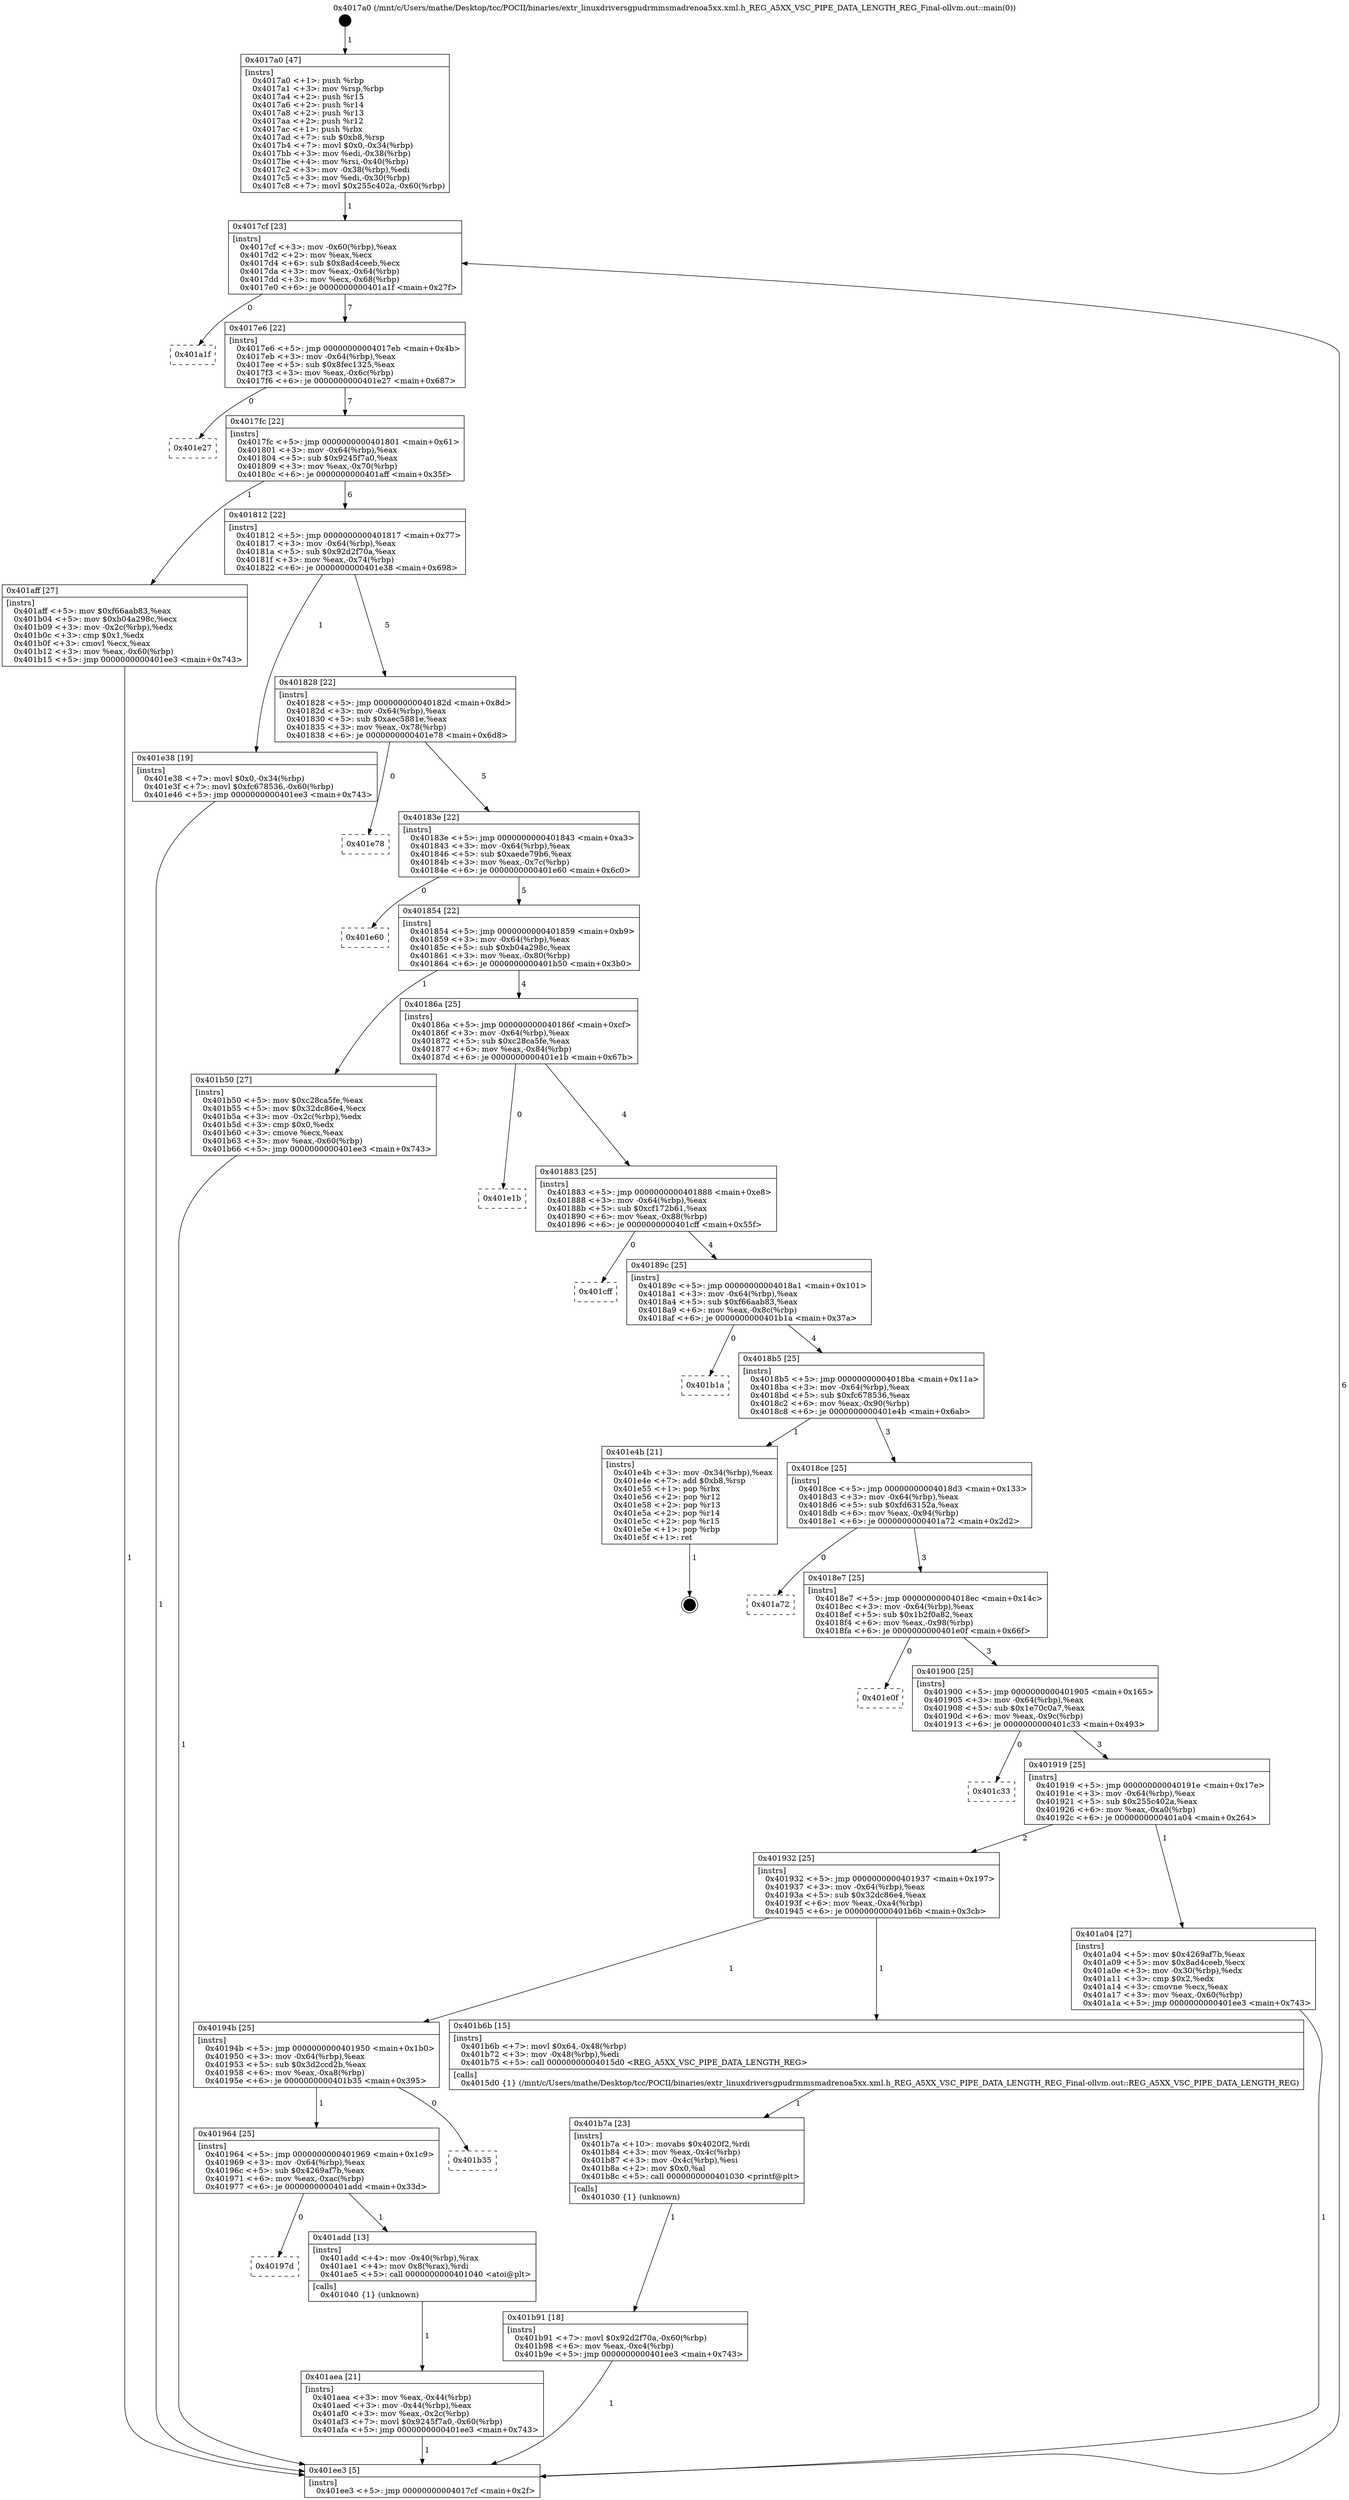 digraph "0x4017a0" {
  label = "0x4017a0 (/mnt/c/Users/mathe/Desktop/tcc/POCII/binaries/extr_linuxdriversgpudrmmsmadrenoa5xx.xml.h_REG_A5XX_VSC_PIPE_DATA_LENGTH_REG_Final-ollvm.out::main(0))"
  labelloc = "t"
  node[shape=record]

  Entry [label="",width=0.3,height=0.3,shape=circle,fillcolor=black,style=filled]
  "0x4017cf" [label="{
     0x4017cf [23]\l
     | [instrs]\l
     &nbsp;&nbsp;0x4017cf \<+3\>: mov -0x60(%rbp),%eax\l
     &nbsp;&nbsp;0x4017d2 \<+2\>: mov %eax,%ecx\l
     &nbsp;&nbsp;0x4017d4 \<+6\>: sub $0x8ad4ceeb,%ecx\l
     &nbsp;&nbsp;0x4017da \<+3\>: mov %eax,-0x64(%rbp)\l
     &nbsp;&nbsp;0x4017dd \<+3\>: mov %ecx,-0x68(%rbp)\l
     &nbsp;&nbsp;0x4017e0 \<+6\>: je 0000000000401a1f \<main+0x27f\>\l
  }"]
  "0x401a1f" [label="{
     0x401a1f\l
  }", style=dashed]
  "0x4017e6" [label="{
     0x4017e6 [22]\l
     | [instrs]\l
     &nbsp;&nbsp;0x4017e6 \<+5\>: jmp 00000000004017eb \<main+0x4b\>\l
     &nbsp;&nbsp;0x4017eb \<+3\>: mov -0x64(%rbp),%eax\l
     &nbsp;&nbsp;0x4017ee \<+5\>: sub $0x8fec1325,%eax\l
     &nbsp;&nbsp;0x4017f3 \<+3\>: mov %eax,-0x6c(%rbp)\l
     &nbsp;&nbsp;0x4017f6 \<+6\>: je 0000000000401e27 \<main+0x687\>\l
  }"]
  Exit [label="",width=0.3,height=0.3,shape=circle,fillcolor=black,style=filled,peripheries=2]
  "0x401e27" [label="{
     0x401e27\l
  }", style=dashed]
  "0x4017fc" [label="{
     0x4017fc [22]\l
     | [instrs]\l
     &nbsp;&nbsp;0x4017fc \<+5\>: jmp 0000000000401801 \<main+0x61\>\l
     &nbsp;&nbsp;0x401801 \<+3\>: mov -0x64(%rbp),%eax\l
     &nbsp;&nbsp;0x401804 \<+5\>: sub $0x9245f7a0,%eax\l
     &nbsp;&nbsp;0x401809 \<+3\>: mov %eax,-0x70(%rbp)\l
     &nbsp;&nbsp;0x40180c \<+6\>: je 0000000000401aff \<main+0x35f\>\l
  }"]
  "0x401b91" [label="{
     0x401b91 [18]\l
     | [instrs]\l
     &nbsp;&nbsp;0x401b91 \<+7\>: movl $0x92d2f70a,-0x60(%rbp)\l
     &nbsp;&nbsp;0x401b98 \<+6\>: mov %eax,-0xc4(%rbp)\l
     &nbsp;&nbsp;0x401b9e \<+5\>: jmp 0000000000401ee3 \<main+0x743\>\l
  }"]
  "0x401aff" [label="{
     0x401aff [27]\l
     | [instrs]\l
     &nbsp;&nbsp;0x401aff \<+5\>: mov $0xf66aab83,%eax\l
     &nbsp;&nbsp;0x401b04 \<+5\>: mov $0xb04a298c,%ecx\l
     &nbsp;&nbsp;0x401b09 \<+3\>: mov -0x2c(%rbp),%edx\l
     &nbsp;&nbsp;0x401b0c \<+3\>: cmp $0x1,%edx\l
     &nbsp;&nbsp;0x401b0f \<+3\>: cmovl %ecx,%eax\l
     &nbsp;&nbsp;0x401b12 \<+3\>: mov %eax,-0x60(%rbp)\l
     &nbsp;&nbsp;0x401b15 \<+5\>: jmp 0000000000401ee3 \<main+0x743\>\l
  }"]
  "0x401812" [label="{
     0x401812 [22]\l
     | [instrs]\l
     &nbsp;&nbsp;0x401812 \<+5\>: jmp 0000000000401817 \<main+0x77\>\l
     &nbsp;&nbsp;0x401817 \<+3\>: mov -0x64(%rbp),%eax\l
     &nbsp;&nbsp;0x40181a \<+5\>: sub $0x92d2f70a,%eax\l
     &nbsp;&nbsp;0x40181f \<+3\>: mov %eax,-0x74(%rbp)\l
     &nbsp;&nbsp;0x401822 \<+6\>: je 0000000000401e38 \<main+0x698\>\l
  }"]
  "0x401b7a" [label="{
     0x401b7a [23]\l
     | [instrs]\l
     &nbsp;&nbsp;0x401b7a \<+10\>: movabs $0x4020f2,%rdi\l
     &nbsp;&nbsp;0x401b84 \<+3\>: mov %eax,-0x4c(%rbp)\l
     &nbsp;&nbsp;0x401b87 \<+3\>: mov -0x4c(%rbp),%esi\l
     &nbsp;&nbsp;0x401b8a \<+2\>: mov $0x0,%al\l
     &nbsp;&nbsp;0x401b8c \<+5\>: call 0000000000401030 \<printf@plt\>\l
     | [calls]\l
     &nbsp;&nbsp;0x401030 \{1\} (unknown)\l
  }"]
  "0x401e38" [label="{
     0x401e38 [19]\l
     | [instrs]\l
     &nbsp;&nbsp;0x401e38 \<+7\>: movl $0x0,-0x34(%rbp)\l
     &nbsp;&nbsp;0x401e3f \<+7\>: movl $0xfc678536,-0x60(%rbp)\l
     &nbsp;&nbsp;0x401e46 \<+5\>: jmp 0000000000401ee3 \<main+0x743\>\l
  }"]
  "0x401828" [label="{
     0x401828 [22]\l
     | [instrs]\l
     &nbsp;&nbsp;0x401828 \<+5\>: jmp 000000000040182d \<main+0x8d\>\l
     &nbsp;&nbsp;0x40182d \<+3\>: mov -0x64(%rbp),%eax\l
     &nbsp;&nbsp;0x401830 \<+5\>: sub $0xaec5881e,%eax\l
     &nbsp;&nbsp;0x401835 \<+3\>: mov %eax,-0x78(%rbp)\l
     &nbsp;&nbsp;0x401838 \<+6\>: je 0000000000401e78 \<main+0x6d8\>\l
  }"]
  "0x401aea" [label="{
     0x401aea [21]\l
     | [instrs]\l
     &nbsp;&nbsp;0x401aea \<+3\>: mov %eax,-0x44(%rbp)\l
     &nbsp;&nbsp;0x401aed \<+3\>: mov -0x44(%rbp),%eax\l
     &nbsp;&nbsp;0x401af0 \<+3\>: mov %eax,-0x2c(%rbp)\l
     &nbsp;&nbsp;0x401af3 \<+7\>: movl $0x9245f7a0,-0x60(%rbp)\l
     &nbsp;&nbsp;0x401afa \<+5\>: jmp 0000000000401ee3 \<main+0x743\>\l
  }"]
  "0x401e78" [label="{
     0x401e78\l
  }", style=dashed]
  "0x40183e" [label="{
     0x40183e [22]\l
     | [instrs]\l
     &nbsp;&nbsp;0x40183e \<+5\>: jmp 0000000000401843 \<main+0xa3\>\l
     &nbsp;&nbsp;0x401843 \<+3\>: mov -0x64(%rbp),%eax\l
     &nbsp;&nbsp;0x401846 \<+5\>: sub $0xaede79b6,%eax\l
     &nbsp;&nbsp;0x40184b \<+3\>: mov %eax,-0x7c(%rbp)\l
     &nbsp;&nbsp;0x40184e \<+6\>: je 0000000000401e60 \<main+0x6c0\>\l
  }"]
  "0x40197d" [label="{
     0x40197d\l
  }", style=dashed]
  "0x401e60" [label="{
     0x401e60\l
  }", style=dashed]
  "0x401854" [label="{
     0x401854 [22]\l
     | [instrs]\l
     &nbsp;&nbsp;0x401854 \<+5\>: jmp 0000000000401859 \<main+0xb9\>\l
     &nbsp;&nbsp;0x401859 \<+3\>: mov -0x64(%rbp),%eax\l
     &nbsp;&nbsp;0x40185c \<+5\>: sub $0xb04a298c,%eax\l
     &nbsp;&nbsp;0x401861 \<+3\>: mov %eax,-0x80(%rbp)\l
     &nbsp;&nbsp;0x401864 \<+6\>: je 0000000000401b50 \<main+0x3b0\>\l
  }"]
  "0x401add" [label="{
     0x401add [13]\l
     | [instrs]\l
     &nbsp;&nbsp;0x401add \<+4\>: mov -0x40(%rbp),%rax\l
     &nbsp;&nbsp;0x401ae1 \<+4\>: mov 0x8(%rax),%rdi\l
     &nbsp;&nbsp;0x401ae5 \<+5\>: call 0000000000401040 \<atoi@plt\>\l
     | [calls]\l
     &nbsp;&nbsp;0x401040 \{1\} (unknown)\l
  }"]
  "0x401b50" [label="{
     0x401b50 [27]\l
     | [instrs]\l
     &nbsp;&nbsp;0x401b50 \<+5\>: mov $0xc28ca5fe,%eax\l
     &nbsp;&nbsp;0x401b55 \<+5\>: mov $0x32dc86e4,%ecx\l
     &nbsp;&nbsp;0x401b5a \<+3\>: mov -0x2c(%rbp),%edx\l
     &nbsp;&nbsp;0x401b5d \<+3\>: cmp $0x0,%edx\l
     &nbsp;&nbsp;0x401b60 \<+3\>: cmove %ecx,%eax\l
     &nbsp;&nbsp;0x401b63 \<+3\>: mov %eax,-0x60(%rbp)\l
     &nbsp;&nbsp;0x401b66 \<+5\>: jmp 0000000000401ee3 \<main+0x743\>\l
  }"]
  "0x40186a" [label="{
     0x40186a [25]\l
     | [instrs]\l
     &nbsp;&nbsp;0x40186a \<+5\>: jmp 000000000040186f \<main+0xcf\>\l
     &nbsp;&nbsp;0x40186f \<+3\>: mov -0x64(%rbp),%eax\l
     &nbsp;&nbsp;0x401872 \<+5\>: sub $0xc28ca5fe,%eax\l
     &nbsp;&nbsp;0x401877 \<+6\>: mov %eax,-0x84(%rbp)\l
     &nbsp;&nbsp;0x40187d \<+6\>: je 0000000000401e1b \<main+0x67b\>\l
  }"]
  "0x401964" [label="{
     0x401964 [25]\l
     | [instrs]\l
     &nbsp;&nbsp;0x401964 \<+5\>: jmp 0000000000401969 \<main+0x1c9\>\l
     &nbsp;&nbsp;0x401969 \<+3\>: mov -0x64(%rbp),%eax\l
     &nbsp;&nbsp;0x40196c \<+5\>: sub $0x4269af7b,%eax\l
     &nbsp;&nbsp;0x401971 \<+6\>: mov %eax,-0xac(%rbp)\l
     &nbsp;&nbsp;0x401977 \<+6\>: je 0000000000401add \<main+0x33d\>\l
  }"]
  "0x401e1b" [label="{
     0x401e1b\l
  }", style=dashed]
  "0x401883" [label="{
     0x401883 [25]\l
     | [instrs]\l
     &nbsp;&nbsp;0x401883 \<+5\>: jmp 0000000000401888 \<main+0xe8\>\l
     &nbsp;&nbsp;0x401888 \<+3\>: mov -0x64(%rbp),%eax\l
     &nbsp;&nbsp;0x40188b \<+5\>: sub $0xcf172b61,%eax\l
     &nbsp;&nbsp;0x401890 \<+6\>: mov %eax,-0x88(%rbp)\l
     &nbsp;&nbsp;0x401896 \<+6\>: je 0000000000401cff \<main+0x55f\>\l
  }"]
  "0x401b35" [label="{
     0x401b35\l
  }", style=dashed]
  "0x401cff" [label="{
     0x401cff\l
  }", style=dashed]
  "0x40189c" [label="{
     0x40189c [25]\l
     | [instrs]\l
     &nbsp;&nbsp;0x40189c \<+5\>: jmp 00000000004018a1 \<main+0x101\>\l
     &nbsp;&nbsp;0x4018a1 \<+3\>: mov -0x64(%rbp),%eax\l
     &nbsp;&nbsp;0x4018a4 \<+5\>: sub $0xf66aab83,%eax\l
     &nbsp;&nbsp;0x4018a9 \<+6\>: mov %eax,-0x8c(%rbp)\l
     &nbsp;&nbsp;0x4018af \<+6\>: je 0000000000401b1a \<main+0x37a\>\l
  }"]
  "0x40194b" [label="{
     0x40194b [25]\l
     | [instrs]\l
     &nbsp;&nbsp;0x40194b \<+5\>: jmp 0000000000401950 \<main+0x1b0\>\l
     &nbsp;&nbsp;0x401950 \<+3\>: mov -0x64(%rbp),%eax\l
     &nbsp;&nbsp;0x401953 \<+5\>: sub $0x3d2ccd2b,%eax\l
     &nbsp;&nbsp;0x401958 \<+6\>: mov %eax,-0xa8(%rbp)\l
     &nbsp;&nbsp;0x40195e \<+6\>: je 0000000000401b35 \<main+0x395\>\l
  }"]
  "0x401b1a" [label="{
     0x401b1a\l
  }", style=dashed]
  "0x4018b5" [label="{
     0x4018b5 [25]\l
     | [instrs]\l
     &nbsp;&nbsp;0x4018b5 \<+5\>: jmp 00000000004018ba \<main+0x11a\>\l
     &nbsp;&nbsp;0x4018ba \<+3\>: mov -0x64(%rbp),%eax\l
     &nbsp;&nbsp;0x4018bd \<+5\>: sub $0xfc678536,%eax\l
     &nbsp;&nbsp;0x4018c2 \<+6\>: mov %eax,-0x90(%rbp)\l
     &nbsp;&nbsp;0x4018c8 \<+6\>: je 0000000000401e4b \<main+0x6ab\>\l
  }"]
  "0x401b6b" [label="{
     0x401b6b [15]\l
     | [instrs]\l
     &nbsp;&nbsp;0x401b6b \<+7\>: movl $0x64,-0x48(%rbp)\l
     &nbsp;&nbsp;0x401b72 \<+3\>: mov -0x48(%rbp),%edi\l
     &nbsp;&nbsp;0x401b75 \<+5\>: call 00000000004015d0 \<REG_A5XX_VSC_PIPE_DATA_LENGTH_REG\>\l
     | [calls]\l
     &nbsp;&nbsp;0x4015d0 \{1\} (/mnt/c/Users/mathe/Desktop/tcc/POCII/binaries/extr_linuxdriversgpudrmmsmadrenoa5xx.xml.h_REG_A5XX_VSC_PIPE_DATA_LENGTH_REG_Final-ollvm.out::REG_A5XX_VSC_PIPE_DATA_LENGTH_REG)\l
  }"]
  "0x401e4b" [label="{
     0x401e4b [21]\l
     | [instrs]\l
     &nbsp;&nbsp;0x401e4b \<+3\>: mov -0x34(%rbp),%eax\l
     &nbsp;&nbsp;0x401e4e \<+7\>: add $0xb8,%rsp\l
     &nbsp;&nbsp;0x401e55 \<+1\>: pop %rbx\l
     &nbsp;&nbsp;0x401e56 \<+2\>: pop %r12\l
     &nbsp;&nbsp;0x401e58 \<+2\>: pop %r13\l
     &nbsp;&nbsp;0x401e5a \<+2\>: pop %r14\l
     &nbsp;&nbsp;0x401e5c \<+2\>: pop %r15\l
     &nbsp;&nbsp;0x401e5e \<+1\>: pop %rbp\l
     &nbsp;&nbsp;0x401e5f \<+1\>: ret\l
  }"]
  "0x4018ce" [label="{
     0x4018ce [25]\l
     | [instrs]\l
     &nbsp;&nbsp;0x4018ce \<+5\>: jmp 00000000004018d3 \<main+0x133\>\l
     &nbsp;&nbsp;0x4018d3 \<+3\>: mov -0x64(%rbp),%eax\l
     &nbsp;&nbsp;0x4018d6 \<+5\>: sub $0xfd63152a,%eax\l
     &nbsp;&nbsp;0x4018db \<+6\>: mov %eax,-0x94(%rbp)\l
     &nbsp;&nbsp;0x4018e1 \<+6\>: je 0000000000401a72 \<main+0x2d2\>\l
  }"]
  "0x4017a0" [label="{
     0x4017a0 [47]\l
     | [instrs]\l
     &nbsp;&nbsp;0x4017a0 \<+1\>: push %rbp\l
     &nbsp;&nbsp;0x4017a1 \<+3\>: mov %rsp,%rbp\l
     &nbsp;&nbsp;0x4017a4 \<+2\>: push %r15\l
     &nbsp;&nbsp;0x4017a6 \<+2\>: push %r14\l
     &nbsp;&nbsp;0x4017a8 \<+2\>: push %r13\l
     &nbsp;&nbsp;0x4017aa \<+2\>: push %r12\l
     &nbsp;&nbsp;0x4017ac \<+1\>: push %rbx\l
     &nbsp;&nbsp;0x4017ad \<+7\>: sub $0xb8,%rsp\l
     &nbsp;&nbsp;0x4017b4 \<+7\>: movl $0x0,-0x34(%rbp)\l
     &nbsp;&nbsp;0x4017bb \<+3\>: mov %edi,-0x38(%rbp)\l
     &nbsp;&nbsp;0x4017be \<+4\>: mov %rsi,-0x40(%rbp)\l
     &nbsp;&nbsp;0x4017c2 \<+3\>: mov -0x38(%rbp),%edi\l
     &nbsp;&nbsp;0x4017c5 \<+3\>: mov %edi,-0x30(%rbp)\l
     &nbsp;&nbsp;0x4017c8 \<+7\>: movl $0x255c402a,-0x60(%rbp)\l
  }"]
  "0x401a72" [label="{
     0x401a72\l
  }", style=dashed]
  "0x4018e7" [label="{
     0x4018e7 [25]\l
     | [instrs]\l
     &nbsp;&nbsp;0x4018e7 \<+5\>: jmp 00000000004018ec \<main+0x14c\>\l
     &nbsp;&nbsp;0x4018ec \<+3\>: mov -0x64(%rbp),%eax\l
     &nbsp;&nbsp;0x4018ef \<+5\>: sub $0x1b2f0a82,%eax\l
     &nbsp;&nbsp;0x4018f4 \<+6\>: mov %eax,-0x98(%rbp)\l
     &nbsp;&nbsp;0x4018fa \<+6\>: je 0000000000401e0f \<main+0x66f\>\l
  }"]
  "0x401ee3" [label="{
     0x401ee3 [5]\l
     | [instrs]\l
     &nbsp;&nbsp;0x401ee3 \<+5\>: jmp 00000000004017cf \<main+0x2f\>\l
  }"]
  "0x401e0f" [label="{
     0x401e0f\l
  }", style=dashed]
  "0x401900" [label="{
     0x401900 [25]\l
     | [instrs]\l
     &nbsp;&nbsp;0x401900 \<+5\>: jmp 0000000000401905 \<main+0x165\>\l
     &nbsp;&nbsp;0x401905 \<+3\>: mov -0x64(%rbp),%eax\l
     &nbsp;&nbsp;0x401908 \<+5\>: sub $0x1e70c0a7,%eax\l
     &nbsp;&nbsp;0x40190d \<+6\>: mov %eax,-0x9c(%rbp)\l
     &nbsp;&nbsp;0x401913 \<+6\>: je 0000000000401c33 \<main+0x493\>\l
  }"]
  "0x401932" [label="{
     0x401932 [25]\l
     | [instrs]\l
     &nbsp;&nbsp;0x401932 \<+5\>: jmp 0000000000401937 \<main+0x197\>\l
     &nbsp;&nbsp;0x401937 \<+3\>: mov -0x64(%rbp),%eax\l
     &nbsp;&nbsp;0x40193a \<+5\>: sub $0x32dc86e4,%eax\l
     &nbsp;&nbsp;0x40193f \<+6\>: mov %eax,-0xa4(%rbp)\l
     &nbsp;&nbsp;0x401945 \<+6\>: je 0000000000401b6b \<main+0x3cb\>\l
  }"]
  "0x401c33" [label="{
     0x401c33\l
  }", style=dashed]
  "0x401919" [label="{
     0x401919 [25]\l
     | [instrs]\l
     &nbsp;&nbsp;0x401919 \<+5\>: jmp 000000000040191e \<main+0x17e\>\l
     &nbsp;&nbsp;0x40191e \<+3\>: mov -0x64(%rbp),%eax\l
     &nbsp;&nbsp;0x401921 \<+5\>: sub $0x255c402a,%eax\l
     &nbsp;&nbsp;0x401926 \<+6\>: mov %eax,-0xa0(%rbp)\l
     &nbsp;&nbsp;0x40192c \<+6\>: je 0000000000401a04 \<main+0x264\>\l
  }"]
  "0x401a04" [label="{
     0x401a04 [27]\l
     | [instrs]\l
     &nbsp;&nbsp;0x401a04 \<+5\>: mov $0x4269af7b,%eax\l
     &nbsp;&nbsp;0x401a09 \<+5\>: mov $0x8ad4ceeb,%ecx\l
     &nbsp;&nbsp;0x401a0e \<+3\>: mov -0x30(%rbp),%edx\l
     &nbsp;&nbsp;0x401a11 \<+3\>: cmp $0x2,%edx\l
     &nbsp;&nbsp;0x401a14 \<+3\>: cmovne %ecx,%eax\l
     &nbsp;&nbsp;0x401a17 \<+3\>: mov %eax,-0x60(%rbp)\l
     &nbsp;&nbsp;0x401a1a \<+5\>: jmp 0000000000401ee3 \<main+0x743\>\l
  }"]
  Entry -> "0x4017a0" [label=" 1"]
  "0x4017cf" -> "0x401a1f" [label=" 0"]
  "0x4017cf" -> "0x4017e6" [label=" 7"]
  "0x401e4b" -> Exit [label=" 1"]
  "0x4017e6" -> "0x401e27" [label=" 0"]
  "0x4017e6" -> "0x4017fc" [label=" 7"]
  "0x401e38" -> "0x401ee3" [label=" 1"]
  "0x4017fc" -> "0x401aff" [label=" 1"]
  "0x4017fc" -> "0x401812" [label=" 6"]
  "0x401b91" -> "0x401ee3" [label=" 1"]
  "0x401812" -> "0x401e38" [label=" 1"]
  "0x401812" -> "0x401828" [label=" 5"]
  "0x401b7a" -> "0x401b91" [label=" 1"]
  "0x401828" -> "0x401e78" [label=" 0"]
  "0x401828" -> "0x40183e" [label=" 5"]
  "0x401b6b" -> "0x401b7a" [label=" 1"]
  "0x40183e" -> "0x401e60" [label=" 0"]
  "0x40183e" -> "0x401854" [label=" 5"]
  "0x401b50" -> "0x401ee3" [label=" 1"]
  "0x401854" -> "0x401b50" [label=" 1"]
  "0x401854" -> "0x40186a" [label=" 4"]
  "0x401aff" -> "0x401ee3" [label=" 1"]
  "0x40186a" -> "0x401e1b" [label=" 0"]
  "0x40186a" -> "0x401883" [label=" 4"]
  "0x401add" -> "0x401aea" [label=" 1"]
  "0x401883" -> "0x401cff" [label=" 0"]
  "0x401883" -> "0x40189c" [label=" 4"]
  "0x401964" -> "0x40197d" [label=" 0"]
  "0x40189c" -> "0x401b1a" [label=" 0"]
  "0x40189c" -> "0x4018b5" [label=" 4"]
  "0x401aea" -> "0x401ee3" [label=" 1"]
  "0x4018b5" -> "0x401e4b" [label=" 1"]
  "0x4018b5" -> "0x4018ce" [label=" 3"]
  "0x40194b" -> "0x401964" [label=" 1"]
  "0x4018ce" -> "0x401a72" [label=" 0"]
  "0x4018ce" -> "0x4018e7" [label=" 3"]
  "0x401964" -> "0x401add" [label=" 1"]
  "0x4018e7" -> "0x401e0f" [label=" 0"]
  "0x4018e7" -> "0x401900" [label=" 3"]
  "0x401932" -> "0x40194b" [label=" 1"]
  "0x401900" -> "0x401c33" [label=" 0"]
  "0x401900" -> "0x401919" [label=" 3"]
  "0x401932" -> "0x401b6b" [label=" 1"]
  "0x401919" -> "0x401a04" [label=" 1"]
  "0x401919" -> "0x401932" [label=" 2"]
  "0x401a04" -> "0x401ee3" [label=" 1"]
  "0x4017a0" -> "0x4017cf" [label=" 1"]
  "0x401ee3" -> "0x4017cf" [label=" 6"]
  "0x40194b" -> "0x401b35" [label=" 0"]
}
